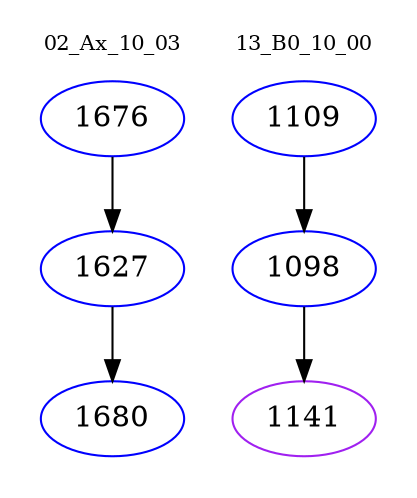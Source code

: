 digraph{
subgraph cluster_0 {
color = white
label = "02_Ax_10_03";
fontsize=10;
T0_1676 [label="1676", color="blue"]
T0_1676 -> T0_1627 [color="black"]
T0_1627 [label="1627", color="blue"]
T0_1627 -> T0_1680 [color="black"]
T0_1680 [label="1680", color="blue"]
}
subgraph cluster_1 {
color = white
label = "13_B0_10_00";
fontsize=10;
T1_1109 [label="1109", color="blue"]
T1_1109 -> T1_1098 [color="black"]
T1_1098 [label="1098", color="blue"]
T1_1098 -> T1_1141 [color="black"]
T1_1141 [label="1141", color="purple"]
}
}
